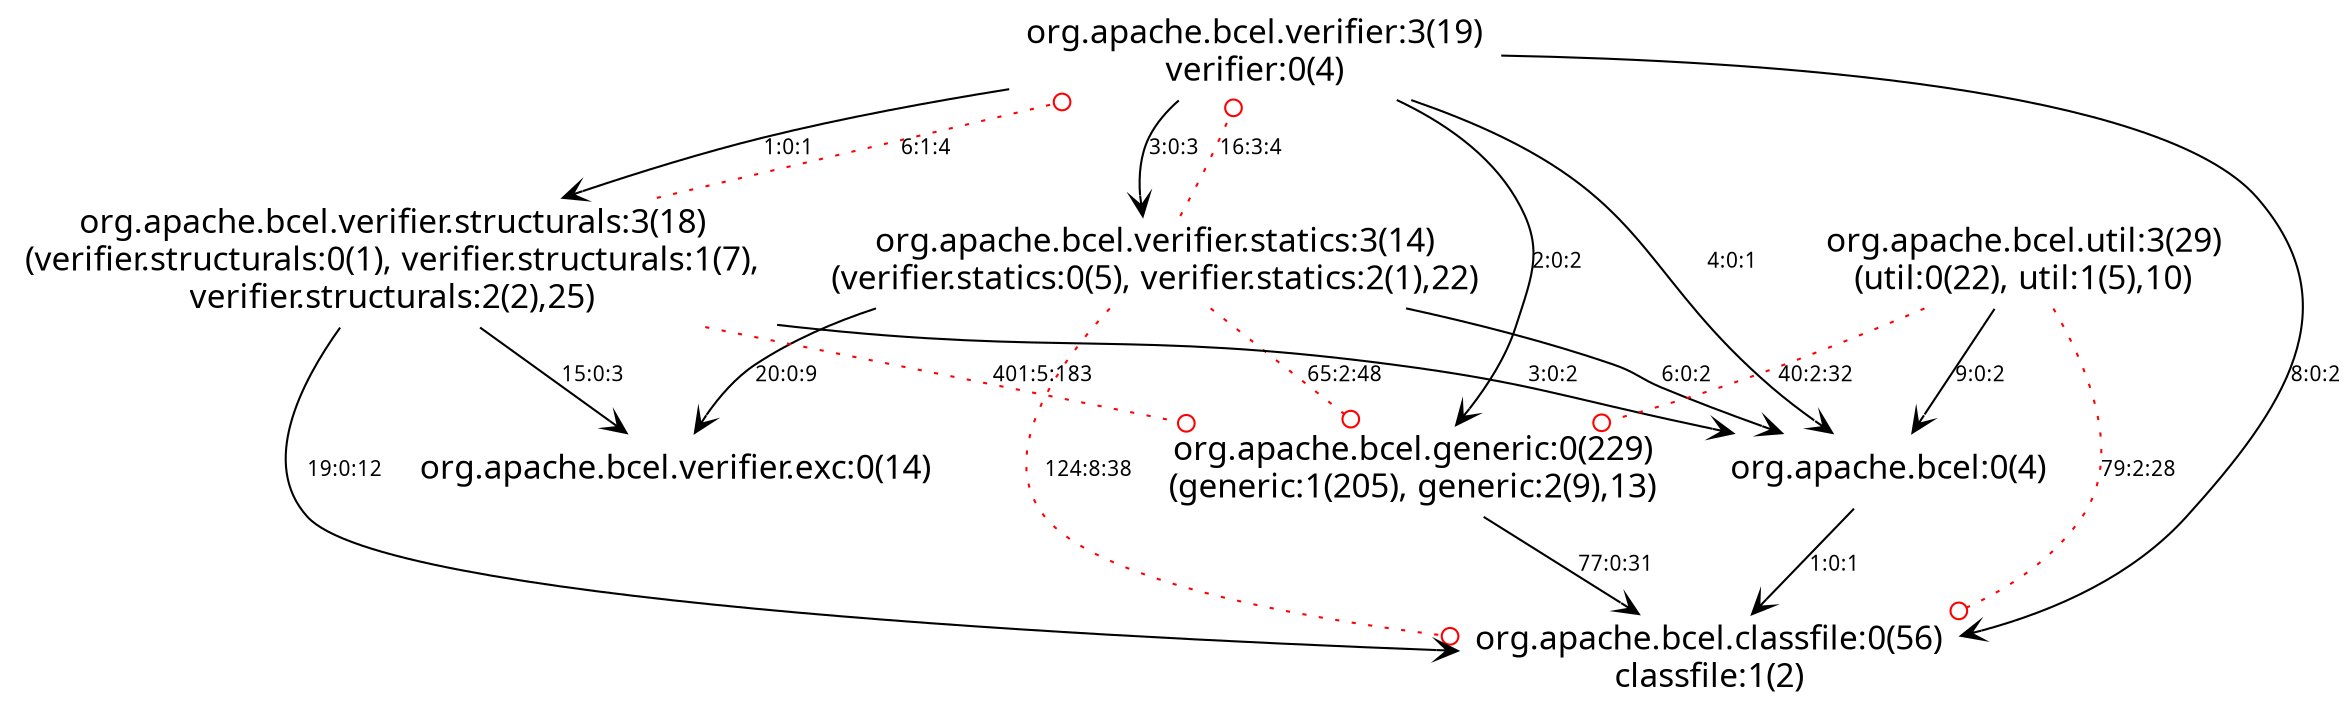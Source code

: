 digraph LMSEdgesIgnore_CLP { 
 node [shape=plaintext, fontname=Skia, fontsize=16] 
edge [fontname=Skia, fontsize = 10];
7[ label="org.apache.bcel.generic:0(229)\n(generic:1(205), generic:2(9),13)"];
6[ label="org.apache.bcel.verifier.exc:0(14)"];
5[ label="org.apache.bcel.verifier:3(19)\nverifier:0(4)"];
4[ label="org.apache.bcel.verifier.statics:3(14)\n(verifier.statics:0(5), verifier.statics:2(1),22)"];
3[ label="org.apache.bcel.verifier.structurals:3(18)\n(verifier.structurals:0(1), verifier.structurals:1(7),\nverifier.structurals:2(2),25)"];
2[ label="org.apache.bcel.classfile:0(56)\nclassfile:1(2)"];
1[ label="org.apache.bcel:0(4)"];
0[ label="org.apache.bcel.util:3(29)\n(util:0(22), util:1(5),10)"];
0->7[color="red",  arrowhead="odot", style="dotted", label = "40:2:32"];
0->1[color="black", arrowhead="vee", label = "9:0:2"];
0->2[color="red",  arrowhead="odot", style="dotted", label = "79:2:28"];
1->2[color="black", arrowhead="vee", label = "1:0:1"];
3->7[color="red",  arrowhead="odot", style="dotted", label = "401:5:183"];
3->6[color="black", arrowhead="vee", label = "15:0:3"];
3->1[color="black", arrowhead="vee", label = "3:0:2"];
3->2[color="black", arrowhead="vee", label = "19:0:12"];
3->5[color="red",  arrowhead="odot", style="dotted", label = "6:1:4"];
4->2[color="red",  arrowhead="odot", style="dotted", label = "124:8:38"];
4->6[color="black", arrowhead="vee", label = "20:0:9"];
4->7[color="red",  arrowhead="odot", style="dotted", label = "65:2:48"];
4->5[color="red",  arrowhead="odot", style="dotted", label = "16:3:4"];
4->1[color="black", arrowhead="vee", label = "6:0:2"];
5->2[color="black", arrowhead="vee", label = "8:0:2"];
5->1[color="black", arrowhead="vee", label = "4:0:1"];
5->4[color="black", arrowhead="vee", label = "3:0:3"];
5->3[color="black", arrowhead="vee", label = "1:0:1"];
5->7[color="black", arrowhead="vee", label = "2:0:2"];
7->2[color="black", arrowhead="vee", label = "77:0:31"]
}
